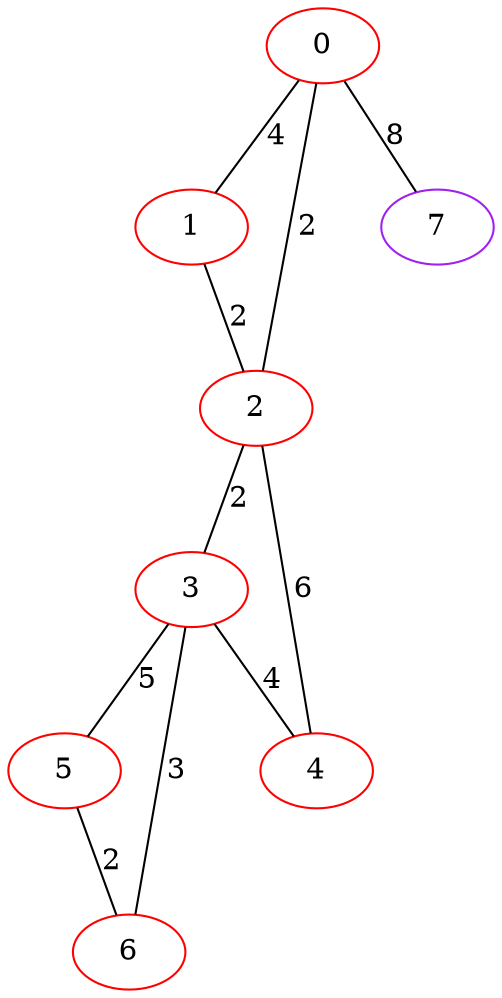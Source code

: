 graph "" {
0 [color=red, weight=1];
1 [color=red, weight=1];
2 [color=red, weight=1];
3 [color=red, weight=1];
4 [color=red, weight=1];
5 [color=red, weight=1];
6 [color=red, weight=1];
7 [color=purple, weight=4];
0 -- 1  [key=0, label=4];
0 -- 2  [key=0, label=2];
0 -- 7  [key=0, label=8];
1 -- 2  [key=0, label=2];
2 -- 3  [key=0, label=2];
2 -- 4  [key=0, label=6];
3 -- 4  [key=0, label=4];
3 -- 5  [key=0, label=5];
3 -- 6  [key=0, label=3];
5 -- 6  [key=0, label=2];
}

